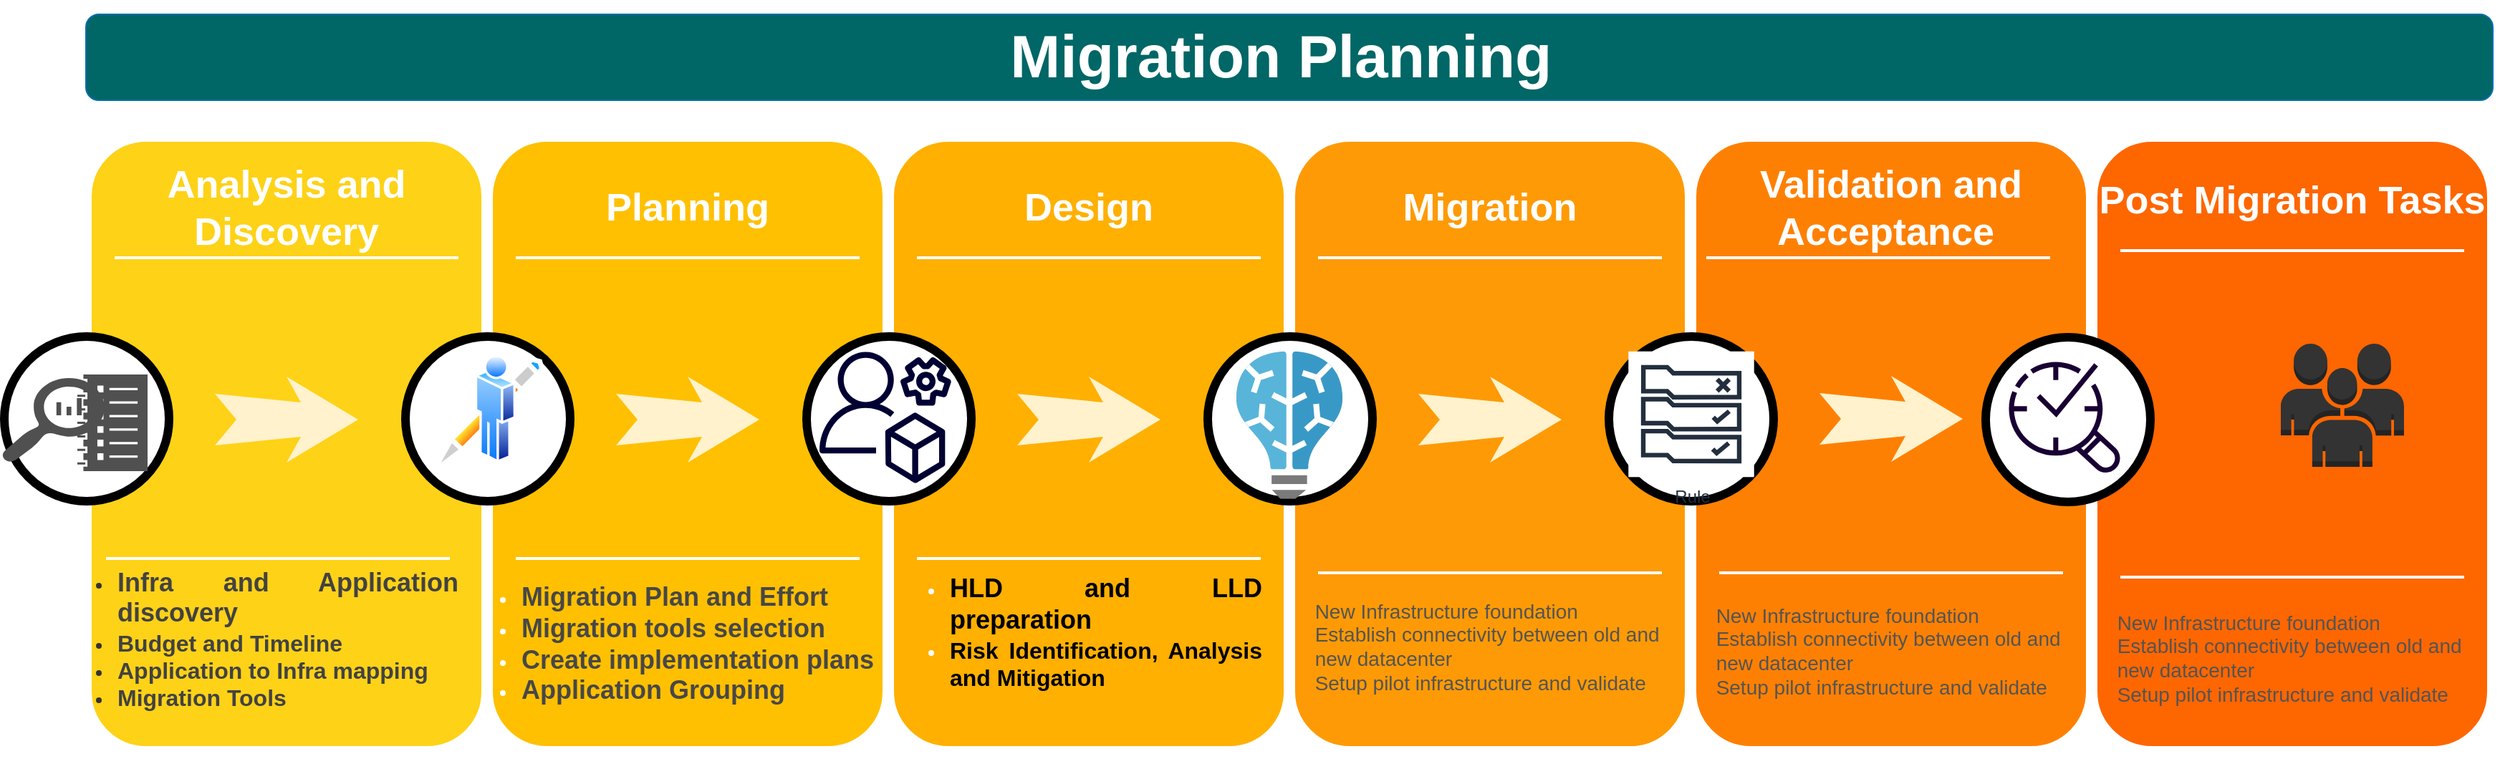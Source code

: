 <mxfile version="15.1.1" type="github" pages="2">
  <diagram name="Page-1" id="12e1b939-464a-85fe-373e-61e167be1490">
    <mxGraphModel dx="3708.5" dy="1090" grid="1" gridSize="10" guides="1" tooltips="1" connect="1" arrows="1" fold="1" page="1" pageScale="1.5" pageWidth="1169" pageHeight="826" background="none" math="0" shadow="0">
      <root>
        <mxCell id="0" />
        <mxCell id="1" parent="0" />
        <mxCell id="Mgbi5jZME9OmvZ7nnehs-18" value="" style="whiteSpace=wrap;html=1;rounded=1;shadow=0;strokeWidth=8;fontSize=20;align=center;fillColor=#FE8003;strokeColor=#FFFFFF;" vertex="1" parent="1">
          <mxGeometry x="1178" y="405" width="280" height="430" as="geometry" />
        </mxCell>
        <mxCell id="Mgbi5jZME9OmvZ7nnehs-17" value="" style="whiteSpace=wrap;html=1;rounded=1;shadow=0;strokeWidth=8;fontSize=20;align=center;fillColor=#FE6600;strokeColor=#FFFFFF;" vertex="1" parent="1">
          <mxGeometry x="1458" y="405" width="280" height="430" as="geometry" />
        </mxCell>
        <mxCell id="60da8b9f42644d3a-2" value="" style="whiteSpace=wrap;html=1;rounded=1;shadow=0;strokeWidth=8;fontSize=20;align=center;fillColor=#FED217;strokeColor=#FFFFFF;" parent="1" vertex="1">
          <mxGeometry x="58" y="405" width="280" height="430" as="geometry" />
        </mxCell>
        <mxCell id="60da8b9f42644d3a-3" value="Analysis and Discovery" style="text;html=1;strokeColor=none;fillColor=none;align=center;verticalAlign=middle;whiteSpace=wrap;rounded=0;shadow=0;fontSize=27;fontColor=#FFFFFF;fontStyle=1" parent="1" vertex="1">
          <mxGeometry x="58" y="425" width="280" height="60" as="geometry" />
        </mxCell>
        <mxCell id="60da8b9f42644d3a-4" value="&lt;div style=&quot;text-align: justify&quot;&gt;&lt;ul&gt;&lt;li&gt;&lt;span&gt;&lt;font style=&quot;font-size: 18px&quot; color=&quot;#424242&quot;&gt;&lt;b&gt;Infra and Application discovery&amp;nbsp;&lt;/b&gt;&lt;/font&gt;&lt;/span&gt;&lt;/li&gt;&lt;li&gt;&lt;span&gt;&lt;font size=&quot;3&quot; color=&quot;#424242&quot;&gt;&lt;b&gt;Budget and Timeline&lt;/b&gt;&lt;/font&gt;&lt;/span&gt;&lt;/li&gt;&lt;li&gt;&lt;span&gt;&lt;font size=&quot;3&quot; color=&quot;#424242&quot;&gt;&lt;b&gt;Application to Infra mapping&amp;nbsp;&amp;nbsp;&lt;/b&gt;&lt;/font&gt;&lt;/span&gt;&lt;/li&gt;&lt;li&gt;&lt;font size=&quot;3&quot; color=&quot;#424242&quot;&gt;&lt;b&gt;Migration Tools&amp;nbsp;&lt;/b&gt;&lt;/font&gt;&lt;/li&gt;&lt;/ul&gt;&lt;/div&gt;&lt;div style=&quot;text-align: justify&quot;&gt;&lt;br&gt;&lt;/div&gt;" style="text;html=1;strokeColor=none;fillColor=none;align=left;verticalAlign=middle;whiteSpace=wrap;rounded=0;shadow=0;fontSize=14;fontColor=#333333;" parent="1" vertex="1">
          <mxGeometry x="38" y="687.5" width="280" height="155" as="geometry" />
        </mxCell>
        <mxCell id="60da8b9f42644d3a-6" value="" style="line;strokeWidth=2;html=1;rounded=0;shadow=0;fontSize=27;align=center;fillColor=none;strokeColor=#FFFFFF;" parent="1" vertex="1">
          <mxGeometry x="78" y="485" width="240" height="10" as="geometry" />
        </mxCell>
        <mxCell id="60da8b9f42644d3a-7" value="" style="line;strokeWidth=2;html=1;rounded=0;shadow=0;fontSize=27;align=center;fillColor=none;strokeColor=#FFFFFF;" parent="1" vertex="1">
          <mxGeometry x="72" y="695" width="240" height="10" as="geometry" />
        </mxCell>
        <mxCell id="60da8b9f42644d3a-8" value="" style="ellipse;whiteSpace=wrap;html=1;rounded=0;shadow=0;strokeWidth=6;fontSize=14;align=center;" parent="1" vertex="1">
          <mxGeometry x="1" y="545" width="115" height="115" as="geometry" />
        </mxCell>
        <mxCell id="60da8b9f42644d3a-9" value="" style="html=1;shadow=0;dashed=0;align=center;verticalAlign=middle;shape=mxgraph.arrows2.stylisedArrow;dy=0.6;dx=40;notch=15;feather=0.4;rounded=0;strokeWidth=1;fontSize=27;strokeColor=none;fillColor=#fff2cc;" parent="1" vertex="1">
          <mxGeometry x="148" y="573" width="100" height="60" as="geometry" />
        </mxCell>
        <mxCell id="60da8b9f42644d3a-17" value="" style="whiteSpace=wrap;html=1;rounded=1;shadow=0;strokeWidth=8;fontSize=20;align=center;fillColor=#FFC001;strokeColor=#FFFFFF;" parent="1" vertex="1">
          <mxGeometry x="338" y="405" width="280" height="430" as="geometry" />
        </mxCell>
        <mxCell id="60da8b9f42644d3a-18" value="Planning" style="text;html=1;strokeColor=none;fillColor=none;align=center;verticalAlign=middle;whiteSpace=wrap;rounded=0;shadow=0;fontSize=27;fontColor=#FFFFFF;fontStyle=1" parent="1" vertex="1">
          <mxGeometry x="338" y="425" width="280" height="60" as="geometry" />
        </mxCell>
        <mxCell id="60da8b9f42644d3a-19" value="&lt;ul&gt;&lt;li&gt;&lt;b style=&quot;font-size: 18px&quot;&gt;&lt;font color=&quot;#474747&quot;&gt;Migration Plan and Effort&amp;nbsp;&lt;/font&gt;&lt;/b&gt;&lt;/li&gt;&lt;li&gt;&lt;b style=&quot;font-size: 18px&quot;&gt;&lt;font color=&quot;#474747&quot;&gt;Migration tools selection&lt;/font&gt;&lt;/b&gt;&lt;/li&gt;&lt;li&gt;&lt;b style=&quot;font-size: 18px&quot;&gt;&lt;font color=&quot;#474747&quot;&gt;Create implementation plans&lt;/font&gt;&lt;/b&gt;&lt;/li&gt;&lt;li&gt;&lt;b style=&quot;font-size: 18px&quot;&gt;&lt;font color=&quot;#474747&quot;&gt;Application Grouping&amp;nbsp;&amp;nbsp;&lt;/font&gt;&lt;/b&gt;&lt;/li&gt;&lt;/ul&gt;" style="text;html=1;strokeColor=none;fillColor=none;align=left;verticalAlign=middle;whiteSpace=wrap;rounded=0;shadow=0;fontSize=14;fontColor=#FFFFFF;" parent="1" vertex="1">
          <mxGeometry x="320" y="715" width="298" height="90" as="geometry" />
        </mxCell>
        <mxCell id="60da8b9f42644d3a-20" value="" style="line;strokeWidth=2;html=1;rounded=0;shadow=0;fontSize=27;align=center;fillColor=none;strokeColor=#FFFFFF;" parent="1" vertex="1">
          <mxGeometry x="358" y="485" width="240" height="10" as="geometry" />
        </mxCell>
        <mxCell id="60da8b9f42644d3a-21" value="" style="line;strokeWidth=2;html=1;rounded=0;shadow=0;fontSize=27;align=center;fillColor=none;strokeColor=#FFFFFF;" parent="1" vertex="1">
          <mxGeometry x="358" y="695" width="240" height="10" as="geometry" />
        </mxCell>
        <mxCell id="60da8b9f42644d3a-22" value="" style="ellipse;whiteSpace=wrap;html=1;rounded=0;shadow=0;strokeWidth=6;fontSize=14;align=center;" parent="1" vertex="1">
          <mxGeometry x="281" y="545" width="115" height="115" as="geometry" />
        </mxCell>
        <mxCell id="60da8b9f42644d3a-23" value="" style="html=1;shadow=0;dashed=0;align=center;verticalAlign=middle;shape=mxgraph.arrows2.stylisedArrow;dy=0.6;dx=40;notch=15;feather=0.4;rounded=0;strokeWidth=1;fontSize=27;strokeColor=none;fillColor=#fff2cc;" parent="1" vertex="1">
          <mxGeometry x="428" y="573" width="100" height="60" as="geometry" />
        </mxCell>
        <mxCell id="60da8b9f42644d3a-24" value="" style="whiteSpace=wrap;html=1;rounded=1;shadow=0;strokeWidth=8;fontSize=20;align=center;fillColor=#FFB001;strokeColor=#FFFFFF;" parent="1" vertex="1">
          <mxGeometry x="618" y="405" width="280" height="430" as="geometry" />
        </mxCell>
        <mxCell id="60da8b9f42644d3a-25" value="Design" style="text;html=1;strokeColor=none;fillColor=none;align=center;verticalAlign=middle;whiteSpace=wrap;rounded=0;shadow=0;fontSize=27;fontColor=#FFFFFF;fontStyle=1" parent="1" vertex="1">
          <mxGeometry x="618" y="425" width="280" height="60" as="geometry" />
        </mxCell>
        <mxCell id="60da8b9f42644d3a-26" value="&lt;div style=&quot;text-align: justify&quot;&gt;&lt;ul&gt;&lt;li&gt;&lt;font style=&quot;font-size: 18px&quot; color=&quot;#000000&quot;&gt;&lt;b&gt;&lt;font&gt;HLD and LLD &lt;/font&gt;preparation&lt;font&gt;&amp;nbsp;&lt;/font&gt;&lt;/b&gt;&lt;/font&gt;&lt;/li&gt;&lt;li&gt;&lt;font size=&quot;3&quot; color=&quot;#000000&quot;&gt;&lt;b&gt;Risk Identification, Analysis and Mitigation&amp;nbsp;&lt;/b&gt;&lt;/font&gt;&lt;/li&gt;&lt;/ul&gt;&lt;/div&gt;&lt;div&gt;&lt;font color=&quot;#575757&quot;&gt;&lt;br&gt;&lt;/font&gt;&lt;/div&gt;" style="text;html=1;strokeColor=none;fillColor=none;align=center;verticalAlign=middle;whiteSpace=wrap;rounded=0;shadow=0;fontSize=14;fontColor=#FFFFFF;" parent="1" vertex="1">
          <mxGeometry x="620" y="715" width="260" height="90" as="geometry" />
        </mxCell>
        <mxCell id="60da8b9f42644d3a-27" value="" style="line;strokeWidth=2;html=1;rounded=0;shadow=0;fontSize=27;align=center;fillColor=none;strokeColor=#FFFFFF;" parent="1" vertex="1">
          <mxGeometry x="638" y="485" width="240" height="10" as="geometry" />
        </mxCell>
        <mxCell id="60da8b9f42644d3a-28" value="" style="line;strokeWidth=2;html=1;rounded=0;shadow=0;fontSize=27;align=center;fillColor=none;strokeColor=#FFFFFF;" parent="1" vertex="1">
          <mxGeometry x="638" y="697.5" width="240" height="5" as="geometry" />
        </mxCell>
        <mxCell id="60da8b9f42644d3a-29" value="" style="ellipse;whiteSpace=wrap;html=1;rounded=0;shadow=0;strokeWidth=6;fontSize=14;align=center;" parent="1" vertex="1">
          <mxGeometry x="561" y="545" width="115" height="115" as="geometry" />
        </mxCell>
        <mxCell id="60da8b9f42644d3a-30" value="" style="html=1;shadow=0;dashed=0;align=center;verticalAlign=middle;shape=mxgraph.arrows2.stylisedArrow;dy=0.6;dx=40;notch=15;feather=0.4;rounded=0;strokeWidth=1;fontSize=27;strokeColor=none;fillColor=#fff2cc;" parent="1" vertex="1">
          <mxGeometry x="708" y="573" width="100" height="60" as="geometry" />
        </mxCell>
        <mxCell id="60da8b9f42644d3a-31" value="" style="whiteSpace=wrap;html=1;rounded=1;shadow=0;strokeWidth=8;fontSize=20;align=center;fillColor=#FE9A05;strokeColor=#FFFFFF;" parent="1" vertex="1">
          <mxGeometry x="898" y="405" width="280" height="430" as="geometry" />
        </mxCell>
        <mxCell id="60da8b9f42644d3a-32" value="Migration" style="text;html=1;strokeColor=none;fillColor=none;align=center;verticalAlign=middle;whiteSpace=wrap;rounded=0;shadow=0;fontSize=27;fontColor=#FFFFFF;fontStyle=1" parent="1" vertex="1">
          <mxGeometry x="898" y="425" width="280" height="60" as="geometry" />
        </mxCell>
        <mxCell id="60da8b9f42644d3a-33" value="&lt;div style=&quot;text-align: left&quot;&gt;&lt;span style=&quot;color: rgb(84 , 84 , 84)&quot;&gt;New Infrastructure foundation&lt;/span&gt;&lt;/div&gt;&lt;font color=&quot;#545454&quot;&gt;&lt;div style=&quot;text-align: left&quot;&gt;&lt;span&gt;Establish connectivity between old and&amp;nbsp;&lt;/span&gt;&lt;/div&gt;&lt;div style=&quot;text-align: left&quot;&gt;&lt;span&gt;new datacenter&amp;nbsp;&lt;/span&gt;&lt;/div&gt;&lt;div style=&quot;text-align: left&quot;&gt;&lt;span&gt;Setup pilot infrastructure and validate&amp;nbsp;&lt;/span&gt;&lt;/div&gt;&lt;div style=&quot;text-align: left&quot;&gt;&lt;span&gt;&amp;nbsp;&lt;/span&gt;&lt;/div&gt;&lt;/font&gt;" style="text;html=1;strokeColor=none;fillColor=none;align=center;verticalAlign=middle;whiteSpace=wrap;rounded=0;shadow=0;fontSize=14;fontColor=#FFFFFF;" parent="1" vertex="1">
          <mxGeometry x="898" y="725" width="280" height="90" as="geometry" />
        </mxCell>
        <mxCell id="60da8b9f42644d3a-34" value="" style="line;strokeWidth=2;html=1;rounded=0;shadow=0;fontSize=27;align=center;fillColor=none;strokeColor=#FFFFFF;" parent="1" vertex="1">
          <mxGeometry x="918" y="485" width="240" height="10" as="geometry" />
        </mxCell>
        <mxCell id="60da8b9f42644d3a-35" value="" style="line;strokeWidth=2;html=1;rounded=0;shadow=0;fontSize=27;align=center;fillColor=none;strokeColor=#FFFFFF;" parent="1" vertex="1">
          <mxGeometry x="918" y="705" width="240" height="10" as="geometry" />
        </mxCell>
        <mxCell id="60da8b9f42644d3a-36" value="" style="ellipse;whiteSpace=wrap;html=1;rounded=0;shadow=0;strokeWidth=6;fontSize=14;align=center;" parent="1" vertex="1">
          <mxGeometry x="841" y="545" width="115" height="115" as="geometry" />
        </mxCell>
        <mxCell id="60da8b9f42644d3a-37" value="" style="html=1;shadow=0;dashed=0;align=center;verticalAlign=middle;shape=mxgraph.arrows2.stylisedArrow;dy=0.6;dx=40;notch=15;feather=0.4;rounded=0;strokeWidth=1;fontSize=27;strokeColor=none;fillColor=#fff2cc;" parent="1" vertex="1">
          <mxGeometry x="988" y="573" width="100" height="60" as="geometry" />
        </mxCell>
        <mxCell id="60da8b9f42644d3a-38" value="" style="ellipse;whiteSpace=wrap;html=1;rounded=0;shadow=0;strokeWidth=6;fontSize=14;align=center;" parent="1" vertex="1">
          <mxGeometry x="1121" y="545" width="115" height="115" as="geometry" />
        </mxCell>
        <mxCell id="Mgbi5jZME9OmvZ7nnehs-1" value="&lt;h2&gt;&lt;font size=&quot;1&quot; color=&quot;#ffffff&quot;&gt;&lt;b style=&quot;font-size: 42px&quot;&gt;Migration Planning&amp;nbsp;&lt;/b&gt;&lt;/font&gt;&lt;/h2&gt;" style="rounded=1;whiteSpace=wrap;html=1;strokeColor=#006EAF;fillColor=#006666;fontColor=#ffffff;" vertex="1" parent="1">
          <mxGeometry x="58" y="320" width="1680" height="60" as="geometry" />
        </mxCell>
        <mxCell id="Mgbi5jZME9OmvZ7nnehs-10" value="Post Migration Tasks" style="text;html=1;strokeColor=none;fillColor=none;align=center;verticalAlign=middle;whiteSpace=wrap;rounded=0;shadow=0;fontSize=27;fontColor=#FFFFFF;fontStyle=1" vertex="1" parent="1">
          <mxGeometry x="1458" y="420" width="280" height="60" as="geometry" />
        </mxCell>
        <mxCell id="Mgbi5jZME9OmvZ7nnehs-11" value="&lt;div style=&quot;text-align: left&quot;&gt;&lt;span style=&quot;color: rgb(84 , 84 , 84)&quot;&gt;New Infrastructure foundation&lt;/span&gt;&lt;/div&gt;&lt;font color=&quot;#545454&quot;&gt;&lt;div style=&quot;text-align: left&quot;&gt;&lt;span&gt;Establish connectivity between old and&amp;nbsp;&lt;/span&gt;&lt;/div&gt;&lt;div style=&quot;text-align: left&quot;&gt;&lt;span&gt;new datacenter&amp;nbsp;&lt;/span&gt;&lt;/div&gt;&lt;div style=&quot;text-align: left&quot;&gt;&lt;span&gt;Setup pilot infrastructure and validate&amp;nbsp;&lt;/span&gt;&lt;/div&gt;&lt;div style=&quot;text-align: left&quot;&gt;&lt;span&gt;&amp;nbsp;&lt;/span&gt;&lt;/div&gt;&lt;/font&gt;" style="text;html=1;strokeColor=none;fillColor=none;align=center;verticalAlign=middle;whiteSpace=wrap;rounded=0;shadow=0;fontSize=14;fontColor=#FFFFFF;" vertex="1" parent="1">
          <mxGeometry x="1458" y="732.5" width="280" height="90" as="geometry" />
        </mxCell>
        <mxCell id="Mgbi5jZME9OmvZ7nnehs-12" value="" style="line;strokeWidth=2;html=1;rounded=0;shadow=0;fontSize=27;align=center;fillColor=none;strokeColor=#FFFFFF;" vertex="1" parent="1">
          <mxGeometry x="1478" y="480" width="240" height="10" as="geometry" />
        </mxCell>
        <mxCell id="Mgbi5jZME9OmvZ7nnehs-13" value="" style="line;strokeWidth=2;html=1;rounded=0;shadow=0;fontSize=27;align=center;fillColor=none;strokeColor=#FFFFFF;" vertex="1" parent="1">
          <mxGeometry x="1478" y="708" width="240" height="10" as="geometry" />
        </mxCell>
        <mxCell id="Mgbi5jZME9OmvZ7nnehs-14" value="" style="ellipse;whiteSpace=wrap;html=1;rounded=0;shadow=0;strokeWidth=6;fontSize=14;align=center;" vertex="1" parent="1">
          <mxGeometry x="1384" y="545.5" width="115" height="115" as="geometry" />
        </mxCell>
        <mxCell id="Mgbi5jZME9OmvZ7nnehs-20" value="" style="html=1;shadow=0;dashed=0;align=center;verticalAlign=middle;shape=mxgraph.arrows2.stylisedArrow;dy=0.6;dx=40;notch=15;feather=0.4;rounded=0;strokeWidth=1;fontSize=27;strokeColor=none;fillColor=#fff2cc;" vertex="1" parent="1">
          <mxGeometry x="1268" y="572.5" width="100" height="60" as="geometry" />
        </mxCell>
        <mxCell id="Mgbi5jZME9OmvZ7nnehs-23" value="" style="line;strokeWidth=2;html=1;rounded=0;shadow=0;fontSize=27;align=center;fillColor=none;strokeColor=#FFFFFF;" vertex="1" parent="1">
          <mxGeometry x="1189" y="485" width="240" height="10" as="geometry" />
        </mxCell>
        <mxCell id="Mgbi5jZME9OmvZ7nnehs-26" value="&lt;div style=&quot;text-align: left&quot;&gt;&lt;span style=&quot;color: rgb(84 , 84 , 84)&quot;&gt;New Infrastructure foundation&lt;/span&gt;&lt;/div&gt;&lt;font color=&quot;#545454&quot;&gt;&lt;div style=&quot;text-align: left&quot;&gt;&lt;span&gt;Establish connectivity between old and&amp;nbsp;&lt;/span&gt;&lt;/div&gt;&lt;div style=&quot;text-align: left&quot;&gt;&lt;span&gt;new datacenter&amp;nbsp;&lt;/span&gt;&lt;/div&gt;&lt;div style=&quot;text-align: left&quot;&gt;&lt;span&gt;Setup pilot infrastructure and validate&amp;nbsp;&lt;/span&gt;&lt;/div&gt;&lt;div style=&quot;text-align: left&quot;&gt;&lt;span&gt;&amp;nbsp;&lt;/span&gt;&lt;/div&gt;&lt;/font&gt;" style="text;html=1;strokeColor=none;fillColor=none;align=center;verticalAlign=middle;whiteSpace=wrap;rounded=0;shadow=0;fontSize=14;fontColor=#FFFFFF;" vertex="1" parent="1">
          <mxGeometry x="1178" y="728" width="280" height="90" as="geometry" />
        </mxCell>
        <mxCell id="Mgbi5jZME9OmvZ7nnehs-27" value="" style="line;strokeWidth=2;html=1;rounded=0;shadow=0;fontSize=27;align=center;fillColor=none;strokeColor=#FFFFFF;" vertex="1" parent="1">
          <mxGeometry x="1198" y="705" width="240" height="10" as="geometry" />
        </mxCell>
        <mxCell id="Mgbi5jZME9OmvZ7nnehs-30" value="Validation and Acceptance&amp;nbsp;" style="text;html=1;strokeColor=none;fillColor=none;align=center;verticalAlign=middle;whiteSpace=wrap;rounded=0;shadow=0;fontSize=27;fontColor=#FFFFFF;fontStyle=1" vertex="1" parent="1">
          <mxGeometry x="1178" y="425" width="280" height="60" as="geometry" />
        </mxCell>
        <mxCell id="Mgbi5jZME9OmvZ7nnehs-32" value="" style="aspect=fixed;perimeter=ellipsePerimeter;html=1;align=center;shadow=0;dashed=0;spacingTop=3;image;image=img/lib/active_directory/writer.svg;fontColor=#333333;fillColor=#006666;" vertex="1" parent="1">
          <mxGeometry x="298.5" y="557.55" width="80" height="83.33" as="geometry" />
        </mxCell>
        <mxCell id="Mgbi5jZME9OmvZ7nnehs-38" value="Rule" style="sketch=0;outlineConnect=0;fontColor=#232F3E;gradientColor=none;strokeColor=#232F3E;fillColor=#ffffff;dashed=0;verticalLabelPosition=bottom;verticalAlign=top;align=center;html=1;fontSize=12;fontStyle=0;aspect=fixed;shape=mxgraph.aws4.resourceIcon;resIcon=mxgraph.aws4.rule_2;" vertex="1" parent="1">
          <mxGeometry x="1134.64" y="555.36" width="87.72" height="87.72" as="geometry" />
        </mxCell>
        <mxCell id="Mgbi5jZME9OmvZ7nnehs-44" value="" style="sketch=0;outlineConnect=0;fontColor=#232F3E;gradientColor=none;strokeColor=none;dashed=0;verticalLabelPosition=bottom;verticalAlign=top;align=center;html=1;fontSize=12;fontStyle=0;aspect=fixed;pointerEvents=1;shape=mxgraph.aws4.systems_manager_opscenter;fillColor=#190033;" vertex="1" parent="1">
          <mxGeometry x="1400" y="561" width="79" height="79" as="geometry" />
        </mxCell>
        <mxCell id="Mgbi5jZME9OmvZ7nnehs-48" value="" style="sketch=0;aspect=fixed;html=1;points=[];align=center;image;fontSize=12;image=img/lib/mscae/Batch_AI.svg;fillColor=#006666;fontColor=#333333;" vertex="1" parent="1">
          <mxGeometry x="860.92" y="555.36" width="74.16" height="103" as="geometry" />
        </mxCell>
        <mxCell id="Mgbi5jZME9OmvZ7nnehs-49" value="" style="sketch=0;pointerEvents=1;shadow=0;dashed=0;html=1;strokeColor=none;labelPosition=center;verticalLabelPosition=bottom;verticalAlign=top;align=center;fillColor=#505050;shape=mxgraph.mscae.oms.log_search;fontColor=#333333;" vertex="1" parent="1">
          <mxGeometry x="-1" y="574" width="72" height="59" as="geometry" />
        </mxCell>
        <mxCell id="Mgbi5jZME9OmvZ7nnehs-51" value="" style="sketch=0;pointerEvents=1;shadow=0;dashed=0;html=1;strokeColor=none;labelPosition=center;verticalLabelPosition=bottom;verticalAlign=top;align=center;fillColor=#505050;shape=mxgraph.mscae.oms.log_management;fontColor=#333333;" vertex="1" parent="1">
          <mxGeometry x="52" y="571.5" width="49" height="67.5" as="geometry" />
        </mxCell>
        <mxCell id="Mgbi5jZME9OmvZ7nnehs-52" value="" style="sketch=0;outlineConnect=0;fontColor=#232F3E;gradientColor=none;strokeColor=none;dashed=0;verticalLabelPosition=bottom;verticalAlign=top;align=center;html=1;fontSize=12;fontStyle=0;aspect=fixed;pointerEvents=1;shape=mxgraph.aws4.organizations_management_account;fillColor=#000033;" vertex="1" parent="1">
          <mxGeometry x="570" y="552.96" width="92.07" height="97.04" as="geometry" />
        </mxCell>
        <mxCell id="Mgbi5jZME9OmvZ7nnehs-53" value="" style="outlineConnect=0;dashed=0;verticalLabelPosition=bottom;verticalAlign=top;align=center;html=1;shape=mxgraph.aws3.users;gradientColor=none;fontColor=#333333;fillColor=#333333;" vertex="1" parent="1">
          <mxGeometry x="1590" y="550" width="86" height="86" as="geometry" />
        </mxCell>
      </root>
    </mxGraphModel>
  </diagram>
  <diagram id="AjVxWTOqyIHjBycvIR92" name="Page-2">
    <mxGraphModel dx="3061" dy="1246" grid="1" gridSize="10" guides="1" tooltips="1" connect="1" arrows="1" fold="1" page="1" pageScale="1" pageWidth="827" pageHeight="1169" math="0" shadow="0">
      <root>
        <mxCell id="GBv7Qy-Bken8bCMUCpsC-0" />
        <mxCell id="GBv7Qy-Bken8bCMUCpsC-1" parent="GBv7Qy-Bken8bCMUCpsC-0" />
        <mxCell id="GBv7Qy-Bken8bCMUCpsC-2" value="" style="whiteSpace=wrap;html=1;rounded=1;shadow=0;strokeWidth=8;fontSize=20;align=center;fillColor=#FE8003;strokeColor=#FFFFFF;" vertex="1" parent="GBv7Qy-Bken8bCMUCpsC-1">
          <mxGeometry x="1178" y="405" width="280" height="430" as="geometry" />
        </mxCell>
        <mxCell id="GBv7Qy-Bken8bCMUCpsC-3" value="" style="whiteSpace=wrap;html=1;rounded=1;shadow=0;strokeWidth=8;fontSize=20;align=center;fillColor=#FE6600;strokeColor=#FFFFFF;" vertex="1" parent="GBv7Qy-Bken8bCMUCpsC-1">
          <mxGeometry x="1458" y="405" width="280" height="430" as="geometry" />
        </mxCell>
        <mxCell id="GBv7Qy-Bken8bCMUCpsC-4" value="" style="whiteSpace=wrap;html=1;rounded=1;shadow=0;strokeWidth=8;fontSize=20;align=center;fillColor=#FED217;strokeColor=#FFFFFF;" vertex="1" parent="GBv7Qy-Bken8bCMUCpsC-1">
          <mxGeometry x="58" y="405" width="280" height="430" as="geometry" />
        </mxCell>
        <mxCell id="GBv7Qy-Bken8bCMUCpsC-5" value="Analysis and Discovery" style="text;html=1;strokeColor=none;fillColor=none;align=center;verticalAlign=middle;whiteSpace=wrap;rounded=0;shadow=0;fontSize=27;fontColor=#FFFFFF;fontStyle=1" vertex="1" parent="GBv7Qy-Bken8bCMUCpsC-1">
          <mxGeometry x="58" y="425" width="280" height="60" as="geometry" />
        </mxCell>
        <mxCell id="GBv7Qy-Bken8bCMUCpsC-6" value="&lt;div style=&quot;text-align: justify&quot;&gt;&lt;ul&gt;&lt;li&gt;&lt;span&gt;&lt;font style=&quot;font-size: 18px&quot; color=&quot;#424242&quot;&gt;&lt;b&gt;Infra and Application discovery&amp;nbsp;&lt;/b&gt;&lt;/font&gt;&lt;/span&gt;&lt;/li&gt;&lt;li&gt;&lt;span&gt;&lt;font size=&quot;3&quot; color=&quot;#424242&quot;&gt;&lt;b&gt;Budget and Timeline&lt;/b&gt;&lt;/font&gt;&lt;/span&gt;&lt;/li&gt;&lt;li&gt;&lt;span&gt;&lt;font size=&quot;3&quot; color=&quot;#424242&quot;&gt;&lt;b&gt;Application to Infra mapping&amp;nbsp;&amp;nbsp;&lt;/b&gt;&lt;/font&gt;&lt;/span&gt;&lt;/li&gt;&lt;li&gt;&lt;font size=&quot;3&quot; color=&quot;#424242&quot;&gt;&lt;b&gt;Migration Tools&amp;nbsp;&lt;/b&gt;&lt;/font&gt;&lt;/li&gt;&lt;/ul&gt;&lt;/div&gt;&lt;div style=&quot;text-align: justify&quot;&gt;&lt;br&gt;&lt;/div&gt;" style="text;html=1;strokeColor=none;fillColor=none;align=left;verticalAlign=middle;whiteSpace=wrap;rounded=0;shadow=0;fontSize=14;fontColor=#333333;" vertex="1" parent="GBv7Qy-Bken8bCMUCpsC-1">
          <mxGeometry x="38" y="687.5" width="280" height="155" as="geometry" />
        </mxCell>
        <mxCell id="GBv7Qy-Bken8bCMUCpsC-7" value="" style="line;strokeWidth=2;html=1;rounded=0;shadow=0;fontSize=27;align=center;fillColor=none;strokeColor=#FFFFFF;" vertex="1" parent="GBv7Qy-Bken8bCMUCpsC-1">
          <mxGeometry x="78" y="485" width="240" height="10" as="geometry" />
        </mxCell>
        <mxCell id="GBv7Qy-Bken8bCMUCpsC-8" value="" style="line;strokeWidth=2;html=1;rounded=0;shadow=0;fontSize=27;align=center;fillColor=none;strokeColor=#FFFFFF;" vertex="1" parent="GBv7Qy-Bken8bCMUCpsC-1">
          <mxGeometry x="72" y="695" width="240" height="10" as="geometry" />
        </mxCell>
        <mxCell id="GBv7Qy-Bken8bCMUCpsC-9" value="" style="ellipse;whiteSpace=wrap;html=1;rounded=0;shadow=0;strokeWidth=6;fontSize=14;align=center;" vertex="1" parent="GBv7Qy-Bken8bCMUCpsC-1">
          <mxGeometry x="1" y="545" width="115" height="115" as="geometry" />
        </mxCell>
        <mxCell id="GBv7Qy-Bken8bCMUCpsC-10" value="" style="html=1;shadow=0;dashed=0;align=center;verticalAlign=middle;shape=mxgraph.arrows2.stylisedArrow;dy=0.6;dx=40;notch=15;feather=0.4;rounded=0;strokeWidth=1;fontSize=27;strokeColor=none;fillColor=#fff2cc;" vertex="1" parent="GBv7Qy-Bken8bCMUCpsC-1">
          <mxGeometry x="148" y="573" width="100" height="60" as="geometry" />
        </mxCell>
        <mxCell id="GBv7Qy-Bken8bCMUCpsC-11" value="" style="whiteSpace=wrap;html=1;rounded=1;shadow=0;strokeWidth=8;fontSize=20;align=center;fillColor=#FFC001;strokeColor=#FFFFFF;" vertex="1" parent="GBv7Qy-Bken8bCMUCpsC-1">
          <mxGeometry x="338" y="405" width="280" height="430" as="geometry" />
        </mxCell>
        <mxCell id="GBv7Qy-Bken8bCMUCpsC-12" value="Planning" style="text;html=1;strokeColor=none;fillColor=none;align=center;verticalAlign=middle;whiteSpace=wrap;rounded=0;shadow=0;fontSize=27;fontColor=#FFFFFF;fontStyle=1" vertex="1" parent="GBv7Qy-Bken8bCMUCpsC-1">
          <mxGeometry x="338" y="425" width="280" height="60" as="geometry" />
        </mxCell>
        <mxCell id="GBv7Qy-Bken8bCMUCpsC-13" value="&lt;ul&gt;&lt;li&gt;&lt;b style=&quot;font-size: 18px&quot;&gt;&lt;font color=&quot;#474747&quot;&gt;Migration Plan and Effort&amp;nbsp;&lt;/font&gt;&lt;/b&gt;&lt;/li&gt;&lt;li&gt;&lt;b style=&quot;font-size: 18px&quot;&gt;&lt;font color=&quot;#474747&quot;&gt;Migration tools selection&lt;/font&gt;&lt;/b&gt;&lt;/li&gt;&lt;li&gt;&lt;b style=&quot;font-size: 18px&quot;&gt;&lt;font color=&quot;#474747&quot;&gt;Create implementation plans&lt;/font&gt;&lt;/b&gt;&lt;/li&gt;&lt;li&gt;&lt;b style=&quot;font-size: 18px&quot;&gt;&lt;font color=&quot;#474747&quot;&gt;Application Grouping&amp;nbsp;&amp;nbsp;&lt;/font&gt;&lt;/b&gt;&lt;/li&gt;&lt;/ul&gt;" style="text;html=1;strokeColor=none;fillColor=none;align=left;verticalAlign=middle;whiteSpace=wrap;rounded=0;shadow=0;fontSize=14;fontColor=#FFFFFF;" vertex="1" parent="GBv7Qy-Bken8bCMUCpsC-1">
          <mxGeometry x="320" y="715" width="298" height="90" as="geometry" />
        </mxCell>
        <mxCell id="GBv7Qy-Bken8bCMUCpsC-14" value="" style="line;strokeWidth=2;html=1;rounded=0;shadow=0;fontSize=27;align=center;fillColor=none;strokeColor=#FFFFFF;" vertex="1" parent="GBv7Qy-Bken8bCMUCpsC-1">
          <mxGeometry x="358" y="485" width="240" height="10" as="geometry" />
        </mxCell>
        <mxCell id="GBv7Qy-Bken8bCMUCpsC-15" value="" style="line;strokeWidth=2;html=1;rounded=0;shadow=0;fontSize=27;align=center;fillColor=none;strokeColor=#FFFFFF;" vertex="1" parent="GBv7Qy-Bken8bCMUCpsC-1">
          <mxGeometry x="358" y="695" width="240" height="10" as="geometry" />
        </mxCell>
        <mxCell id="GBv7Qy-Bken8bCMUCpsC-16" value="" style="ellipse;whiteSpace=wrap;html=1;rounded=0;shadow=0;strokeWidth=6;fontSize=14;align=center;" vertex="1" parent="GBv7Qy-Bken8bCMUCpsC-1">
          <mxGeometry x="281" y="545" width="115" height="115" as="geometry" />
        </mxCell>
        <mxCell id="GBv7Qy-Bken8bCMUCpsC-17" value="" style="html=1;shadow=0;dashed=0;align=center;verticalAlign=middle;shape=mxgraph.arrows2.stylisedArrow;dy=0.6;dx=40;notch=15;feather=0.4;rounded=0;strokeWidth=1;fontSize=27;strokeColor=none;fillColor=#fff2cc;" vertex="1" parent="GBv7Qy-Bken8bCMUCpsC-1">
          <mxGeometry x="428" y="573" width="100" height="60" as="geometry" />
        </mxCell>
        <mxCell id="GBv7Qy-Bken8bCMUCpsC-18" value="" style="whiteSpace=wrap;html=1;rounded=1;shadow=0;strokeWidth=8;fontSize=20;align=center;fillColor=#FFB001;strokeColor=#FFFFFF;" vertex="1" parent="GBv7Qy-Bken8bCMUCpsC-1">
          <mxGeometry x="618" y="405" width="280" height="430" as="geometry" />
        </mxCell>
        <mxCell id="GBv7Qy-Bken8bCMUCpsC-19" value="Design" style="text;html=1;strokeColor=none;fillColor=none;align=center;verticalAlign=middle;whiteSpace=wrap;rounded=0;shadow=0;fontSize=27;fontColor=#FFFFFF;fontStyle=1" vertex="1" parent="GBv7Qy-Bken8bCMUCpsC-1">
          <mxGeometry x="618" y="425" width="280" height="60" as="geometry" />
        </mxCell>
        <mxCell id="GBv7Qy-Bken8bCMUCpsC-20" value="&lt;div style=&quot;text-align: justify&quot;&gt;&lt;ul&gt;&lt;li&gt;&lt;font style=&quot;font-size: 18px&quot; color=&quot;#000000&quot;&gt;&lt;b&gt;&lt;font&gt;HLD and LLD &lt;/font&gt;preparation&lt;font&gt;&amp;nbsp;&lt;/font&gt;&lt;/b&gt;&lt;/font&gt;&lt;/li&gt;&lt;li&gt;&lt;font size=&quot;3&quot; color=&quot;#000000&quot;&gt;&lt;b&gt;Risk Identification, Analysis and Mitigation&amp;nbsp;&lt;/b&gt;&lt;/font&gt;&lt;/li&gt;&lt;/ul&gt;&lt;/div&gt;&lt;div&gt;&lt;font color=&quot;#575757&quot;&gt;&lt;br&gt;&lt;/font&gt;&lt;/div&gt;" style="text;html=1;strokeColor=none;fillColor=none;align=center;verticalAlign=middle;whiteSpace=wrap;rounded=0;shadow=0;fontSize=14;fontColor=#FFFFFF;" vertex="1" parent="GBv7Qy-Bken8bCMUCpsC-1">
          <mxGeometry x="620" y="715" width="260" height="90" as="geometry" />
        </mxCell>
        <mxCell id="GBv7Qy-Bken8bCMUCpsC-21" value="" style="line;strokeWidth=2;html=1;rounded=0;shadow=0;fontSize=27;align=center;fillColor=none;strokeColor=#FFFFFF;" vertex="1" parent="GBv7Qy-Bken8bCMUCpsC-1">
          <mxGeometry x="638" y="485" width="240" height="10" as="geometry" />
        </mxCell>
        <mxCell id="GBv7Qy-Bken8bCMUCpsC-22" value="" style="line;strokeWidth=2;html=1;rounded=0;shadow=0;fontSize=27;align=center;fillColor=none;strokeColor=#FFFFFF;" vertex="1" parent="GBv7Qy-Bken8bCMUCpsC-1">
          <mxGeometry x="638" y="697.5" width="240" height="5" as="geometry" />
        </mxCell>
        <mxCell id="GBv7Qy-Bken8bCMUCpsC-23" value="" style="ellipse;whiteSpace=wrap;html=1;rounded=0;shadow=0;strokeWidth=6;fontSize=14;align=center;" vertex="1" parent="GBv7Qy-Bken8bCMUCpsC-1">
          <mxGeometry x="561" y="545" width="115" height="115" as="geometry" />
        </mxCell>
        <mxCell id="GBv7Qy-Bken8bCMUCpsC-24" value="" style="html=1;shadow=0;dashed=0;align=center;verticalAlign=middle;shape=mxgraph.arrows2.stylisedArrow;dy=0.6;dx=40;notch=15;feather=0.4;rounded=0;strokeWidth=1;fontSize=27;strokeColor=none;fillColor=#fff2cc;" vertex="1" parent="GBv7Qy-Bken8bCMUCpsC-1">
          <mxGeometry x="708" y="573" width="100" height="60" as="geometry" />
        </mxCell>
        <mxCell id="GBv7Qy-Bken8bCMUCpsC-25" value="" style="whiteSpace=wrap;html=1;rounded=1;shadow=0;strokeWidth=8;fontSize=20;align=center;fillColor=#FE9A05;strokeColor=#FFFFFF;" vertex="1" parent="GBv7Qy-Bken8bCMUCpsC-1">
          <mxGeometry x="898" y="405" width="280" height="430" as="geometry" />
        </mxCell>
        <mxCell id="GBv7Qy-Bken8bCMUCpsC-26" value="Migration" style="text;html=1;strokeColor=none;fillColor=none;align=center;verticalAlign=middle;whiteSpace=wrap;rounded=0;shadow=0;fontSize=27;fontColor=#FFFFFF;fontStyle=1" vertex="1" parent="GBv7Qy-Bken8bCMUCpsC-1">
          <mxGeometry x="898" y="425" width="280" height="60" as="geometry" />
        </mxCell>
        <mxCell id="GBv7Qy-Bken8bCMUCpsC-27" value="&lt;div style=&quot;text-align: left&quot;&gt;&lt;span style=&quot;color: rgb(84 , 84 , 84)&quot;&gt;New Infrastructure foundation&lt;/span&gt;&lt;/div&gt;&lt;font color=&quot;#545454&quot;&gt;&lt;div style=&quot;text-align: left&quot;&gt;&lt;span&gt;Establish connectivity between old and&amp;nbsp;&lt;/span&gt;&lt;/div&gt;&lt;div style=&quot;text-align: left&quot;&gt;&lt;span&gt;new datacenter&amp;nbsp;&lt;/span&gt;&lt;/div&gt;&lt;div style=&quot;text-align: left&quot;&gt;&lt;span&gt;Setup pilot infrastructure and validate&amp;nbsp;&lt;/span&gt;&lt;/div&gt;&lt;div style=&quot;text-align: left&quot;&gt;&lt;span&gt;&amp;nbsp;&lt;/span&gt;&lt;/div&gt;&lt;/font&gt;" style="text;html=1;strokeColor=none;fillColor=none;align=center;verticalAlign=middle;whiteSpace=wrap;rounded=0;shadow=0;fontSize=14;fontColor=#FFFFFF;" vertex="1" parent="GBv7Qy-Bken8bCMUCpsC-1">
          <mxGeometry x="898" y="725" width="280" height="90" as="geometry" />
        </mxCell>
        <mxCell id="GBv7Qy-Bken8bCMUCpsC-28" value="" style="line;strokeWidth=2;html=1;rounded=0;shadow=0;fontSize=27;align=center;fillColor=none;strokeColor=#FFFFFF;" vertex="1" parent="GBv7Qy-Bken8bCMUCpsC-1">
          <mxGeometry x="918" y="485" width="240" height="10" as="geometry" />
        </mxCell>
        <mxCell id="GBv7Qy-Bken8bCMUCpsC-29" value="" style="line;strokeWidth=2;html=1;rounded=0;shadow=0;fontSize=27;align=center;fillColor=none;strokeColor=#FFFFFF;" vertex="1" parent="GBv7Qy-Bken8bCMUCpsC-1">
          <mxGeometry x="918" y="705" width="240" height="10" as="geometry" />
        </mxCell>
        <mxCell id="GBv7Qy-Bken8bCMUCpsC-30" value="" style="ellipse;whiteSpace=wrap;html=1;rounded=0;shadow=0;strokeWidth=6;fontSize=14;align=center;" vertex="1" parent="GBv7Qy-Bken8bCMUCpsC-1">
          <mxGeometry x="841" y="545" width="115" height="115" as="geometry" />
        </mxCell>
        <mxCell id="GBv7Qy-Bken8bCMUCpsC-31" value="" style="html=1;shadow=0;dashed=0;align=center;verticalAlign=middle;shape=mxgraph.arrows2.stylisedArrow;dy=0.6;dx=40;notch=15;feather=0.4;rounded=0;strokeWidth=1;fontSize=27;strokeColor=none;fillColor=#fff2cc;" vertex="1" parent="GBv7Qy-Bken8bCMUCpsC-1">
          <mxGeometry x="988" y="573" width="100" height="60" as="geometry" />
        </mxCell>
        <mxCell id="GBv7Qy-Bken8bCMUCpsC-32" value="" style="ellipse;whiteSpace=wrap;html=1;rounded=0;shadow=0;strokeWidth=6;fontSize=14;align=center;" vertex="1" parent="GBv7Qy-Bken8bCMUCpsC-1">
          <mxGeometry x="1121" y="545" width="115" height="115" as="geometry" />
        </mxCell>
        <mxCell id="GBv7Qy-Bken8bCMUCpsC-33" value="&lt;h2&gt;&lt;font size=&quot;1&quot; color=&quot;#ffffff&quot;&gt;&lt;b style=&quot;font-size: 42px&quot;&gt;Migration Planning&amp;nbsp;&lt;/b&gt;&lt;/font&gt;&lt;/h2&gt;" style="rounded=1;whiteSpace=wrap;html=1;strokeColor=#006EAF;fillColor=#006666;fontColor=#ffffff;" vertex="1" parent="GBv7Qy-Bken8bCMUCpsC-1">
          <mxGeometry x="58" y="320" width="1680" height="60" as="geometry" />
        </mxCell>
        <mxCell id="GBv7Qy-Bken8bCMUCpsC-34" value="Post Migration Tasks" style="text;html=1;strokeColor=none;fillColor=none;align=center;verticalAlign=middle;whiteSpace=wrap;rounded=0;shadow=0;fontSize=27;fontColor=#FFFFFF;fontStyle=1" vertex="1" parent="GBv7Qy-Bken8bCMUCpsC-1">
          <mxGeometry x="1458" y="420" width="280" height="60" as="geometry" />
        </mxCell>
        <mxCell id="GBv7Qy-Bken8bCMUCpsC-35" value="&lt;div style=&quot;text-align: left&quot;&gt;&lt;span style=&quot;color: rgb(84 , 84 , 84)&quot;&gt;New Infrastructure foundation&lt;/span&gt;&lt;/div&gt;&lt;font color=&quot;#545454&quot;&gt;&lt;div style=&quot;text-align: left&quot;&gt;&lt;span&gt;Establish connectivity between old and&amp;nbsp;&lt;/span&gt;&lt;/div&gt;&lt;div style=&quot;text-align: left&quot;&gt;&lt;span&gt;new datacenter&amp;nbsp;&lt;/span&gt;&lt;/div&gt;&lt;div style=&quot;text-align: left&quot;&gt;&lt;span&gt;Setup pilot infrastructure and validate&amp;nbsp;&lt;/span&gt;&lt;/div&gt;&lt;div style=&quot;text-align: left&quot;&gt;&lt;span&gt;&amp;nbsp;&lt;/span&gt;&lt;/div&gt;&lt;/font&gt;" style="text;html=1;strokeColor=none;fillColor=none;align=center;verticalAlign=middle;whiteSpace=wrap;rounded=0;shadow=0;fontSize=14;fontColor=#FFFFFF;" vertex="1" parent="GBv7Qy-Bken8bCMUCpsC-1">
          <mxGeometry x="1458" y="732.5" width="280" height="90" as="geometry" />
        </mxCell>
        <mxCell id="GBv7Qy-Bken8bCMUCpsC-36" value="" style="line;strokeWidth=2;html=1;rounded=0;shadow=0;fontSize=27;align=center;fillColor=none;strokeColor=#FFFFFF;" vertex="1" parent="GBv7Qy-Bken8bCMUCpsC-1">
          <mxGeometry x="1478" y="480" width="240" height="10" as="geometry" />
        </mxCell>
        <mxCell id="GBv7Qy-Bken8bCMUCpsC-37" value="" style="line;strokeWidth=2;html=1;rounded=0;shadow=0;fontSize=27;align=center;fillColor=none;strokeColor=#FFFFFF;" vertex="1" parent="GBv7Qy-Bken8bCMUCpsC-1">
          <mxGeometry x="1478" y="708" width="240" height="10" as="geometry" />
        </mxCell>
        <mxCell id="GBv7Qy-Bken8bCMUCpsC-38" value="" style="ellipse;whiteSpace=wrap;html=1;rounded=0;shadow=0;strokeWidth=6;fontSize=14;align=center;" vertex="1" parent="GBv7Qy-Bken8bCMUCpsC-1">
          <mxGeometry x="1384" y="545.5" width="115" height="115" as="geometry" />
        </mxCell>
        <mxCell id="GBv7Qy-Bken8bCMUCpsC-39" value="" style="html=1;shadow=0;dashed=0;align=center;verticalAlign=middle;shape=mxgraph.arrows2.stylisedArrow;dy=0.6;dx=40;notch=15;feather=0.4;rounded=0;strokeWidth=1;fontSize=27;strokeColor=none;fillColor=#fff2cc;" vertex="1" parent="GBv7Qy-Bken8bCMUCpsC-1">
          <mxGeometry x="1268" y="572.5" width="100" height="60" as="geometry" />
        </mxCell>
        <mxCell id="GBv7Qy-Bken8bCMUCpsC-40" value="" style="line;strokeWidth=2;html=1;rounded=0;shadow=0;fontSize=27;align=center;fillColor=none;strokeColor=#FFFFFF;" vertex="1" parent="GBv7Qy-Bken8bCMUCpsC-1">
          <mxGeometry x="1189" y="485" width="240" height="10" as="geometry" />
        </mxCell>
        <mxCell id="GBv7Qy-Bken8bCMUCpsC-41" value="&lt;div style=&quot;text-align: left&quot;&gt;&lt;span style=&quot;color: rgb(84 , 84 , 84)&quot;&gt;New Infrastructure foundation&lt;/span&gt;&lt;/div&gt;&lt;font color=&quot;#545454&quot;&gt;&lt;div style=&quot;text-align: left&quot;&gt;&lt;span&gt;Establish connectivity between old and&amp;nbsp;&lt;/span&gt;&lt;/div&gt;&lt;div style=&quot;text-align: left&quot;&gt;&lt;span&gt;new datacenter&amp;nbsp;&lt;/span&gt;&lt;/div&gt;&lt;div style=&quot;text-align: left&quot;&gt;&lt;span&gt;Setup pilot infrastructure and validate&amp;nbsp;&lt;/span&gt;&lt;/div&gt;&lt;div style=&quot;text-align: left&quot;&gt;&lt;span&gt;&amp;nbsp;&lt;/span&gt;&lt;/div&gt;&lt;/font&gt;" style="text;html=1;strokeColor=none;fillColor=none;align=center;verticalAlign=middle;whiteSpace=wrap;rounded=0;shadow=0;fontSize=14;fontColor=#FFFFFF;" vertex="1" parent="GBv7Qy-Bken8bCMUCpsC-1">
          <mxGeometry x="1178" y="728" width="280" height="90" as="geometry" />
        </mxCell>
        <mxCell id="GBv7Qy-Bken8bCMUCpsC-42" value="" style="line;strokeWidth=2;html=1;rounded=0;shadow=0;fontSize=27;align=center;fillColor=none;strokeColor=#FFFFFF;" vertex="1" parent="GBv7Qy-Bken8bCMUCpsC-1">
          <mxGeometry x="1198" y="705" width="240" height="10" as="geometry" />
        </mxCell>
        <mxCell id="GBv7Qy-Bken8bCMUCpsC-43" value="Validation and Acceptance&amp;nbsp;" style="text;html=1;strokeColor=none;fillColor=none;align=center;verticalAlign=middle;whiteSpace=wrap;rounded=0;shadow=0;fontSize=27;fontColor=#FFFFFF;fontStyle=1" vertex="1" parent="GBv7Qy-Bken8bCMUCpsC-1">
          <mxGeometry x="1178" y="425" width="280" height="60" as="geometry" />
        </mxCell>
        <mxCell id="GBv7Qy-Bken8bCMUCpsC-44" value="" style="aspect=fixed;perimeter=ellipsePerimeter;html=1;align=center;shadow=0;dashed=0;spacingTop=3;image;image=img/lib/active_directory/writer.svg;fontColor=#333333;fillColor=#006666;" vertex="1" parent="GBv7Qy-Bken8bCMUCpsC-1">
          <mxGeometry x="298.5" y="557.55" width="80" height="83.33" as="geometry" />
        </mxCell>
        <mxCell id="GBv7Qy-Bken8bCMUCpsC-45" value="" style="outlineConnect=0;dashed=0;verticalLabelPosition=bottom;verticalAlign=top;align=center;html=1;shape=mxgraph.aws3.worker;fillColor=#D9A741;gradientColor=none;fontColor=#333333;" vertex="1" parent="GBv7Qy-Bken8bCMUCpsC-1">
          <mxGeometry x="400" y="110" width="60" height="63" as="geometry" />
        </mxCell>
        <mxCell id="GBv7Qy-Bken8bCMUCpsC-46" value="Reserved Instance Reporting" style="sketch=0;outlineConnect=0;fontColor=#232F3E;gradientColor=none;strokeColor=#ffffff;fillColor=#232F3E;dashed=0;verticalLabelPosition=middle;verticalAlign=bottom;align=center;html=1;whiteSpace=wrap;fontSize=10;fontStyle=1;spacing=3;shape=mxgraph.aws4.productIcon;prIcon=mxgraph.aws4.reserved_instance_reporting;" vertex="1" parent="GBv7Qy-Bken8bCMUCpsC-1">
          <mxGeometry x="290" y="1010" width="80" height="120" as="geometry" />
        </mxCell>
        <mxCell id="GBv7Qy-Bken8bCMUCpsC-47" value="Rule" style="sketch=0;outlineConnect=0;fontColor=#232F3E;gradientColor=none;strokeColor=#232F3E;fillColor=#ffffff;dashed=0;verticalLabelPosition=bottom;verticalAlign=top;align=center;html=1;fontSize=12;fontStyle=0;aspect=fixed;shape=mxgraph.aws4.resourceIcon;resIcon=mxgraph.aws4.rule_2;" vertex="1" parent="GBv7Qy-Bken8bCMUCpsC-1">
          <mxGeometry x="1134.64" y="555.36" width="87.72" height="87.72" as="geometry" />
        </mxCell>
        <mxCell id="GBv7Qy-Bken8bCMUCpsC-48" value="" style="sketch=0;outlineConnect=0;fontColor=#232F3E;gradientColor=none;fillColor=#FF9900;strokeColor=none;dashed=0;verticalLabelPosition=bottom;verticalAlign=top;align=center;html=1;fontSize=12;fontStyle=0;aspect=fixed;pointerEvents=1;shape=mxgraph.aws4.ecs_task;" vertex="1" parent="GBv7Qy-Bken8bCMUCpsC-1">
          <mxGeometry x="1595" y="1000" width="37" height="48" as="geometry" />
        </mxCell>
        <mxCell id="GBv7Qy-Bken8bCMUCpsC-49" value="" style="sketch=0;outlineConnect=0;fontColor=#232F3E;gradientColor=none;fillColor=#6CAE3E;strokeColor=none;dashed=0;verticalLabelPosition=bottom;verticalAlign=top;align=center;html=1;fontSize=12;fontStyle=0;aspect=fixed;pointerEvents=1;shape=mxgraph.aws4.iot_device_jobs_resource;" vertex="1" parent="GBv7Qy-Bken8bCMUCpsC-1">
          <mxGeometry x="708" y="970" width="64" height="78" as="geometry" />
        </mxCell>
        <mxCell id="GBv7Qy-Bken8bCMUCpsC-50" value="" style="sketch=0;outlineConnect=0;fontColor=#232F3E;gradientColor=none;fillColor=#FF4F8B;strokeColor=none;dashed=0;verticalLabelPosition=bottom;verticalAlign=top;align=center;html=1;fontSize=12;fontStyle=0;aspect=fixed;pointerEvents=1;shape=mxgraph.aws4.documents;" vertex="1" parent="GBv7Qy-Bken8bCMUCpsC-1">
          <mxGeometry x="876.5" y="1070" width="64" height="78" as="geometry" />
        </mxCell>
        <mxCell id="GBv7Qy-Bken8bCMUCpsC-51" value="" style="sketch=0;outlineConnect=0;fontColor=#232F3E;gradientColor=none;fillColor=#FF4F8B;strokeColor=none;dashed=0;verticalLabelPosition=bottom;verticalAlign=top;align=center;html=1;fontSize=12;fontStyle=0;aspect=fixed;pointerEvents=1;shape=mxgraph.aws4.checklist;" vertex="1" parent="GBv7Qy-Bken8bCMUCpsC-1">
          <mxGeometry x="572" y="1070" width="66" height="78" as="geometry" />
        </mxCell>
        <mxCell id="GBv7Qy-Bken8bCMUCpsC-52" value="" style="sketch=0;outlineConnect=0;fontColor=#232F3E;gradientColor=none;strokeColor=none;dashed=0;verticalLabelPosition=bottom;verticalAlign=top;align=center;html=1;fontSize=12;fontStyle=0;aspect=fixed;pointerEvents=1;shape=mxgraph.aws4.systems_manager_opscenter;fillColor=#190033;" vertex="1" parent="GBv7Qy-Bken8bCMUCpsC-1">
          <mxGeometry x="1400" y="561" width="79" height="79" as="geometry" />
        </mxCell>
        <mxCell id="GBv7Qy-Bken8bCMUCpsC-53" value="" style="aspect=fixed;html=1;points=[];align=center;image;fontSize=12;image=img/lib/azure2/ai_machine_learning/Cognitive_Services.svg;fontColor=#333333;fillColor=#006666;" vertex="1" parent="GBv7Qy-Bken8bCMUCpsC-1">
          <mxGeometry x="1200" y="980" width="68" height="48" as="geometry" />
        </mxCell>
        <mxCell id="GBv7Qy-Bken8bCMUCpsC-54" value="" style="sketch=0;pointerEvents=1;shadow=0;dashed=0;html=1;strokeColor=none;fillColor=#505050;labelPosition=center;verticalLabelPosition=bottom;verticalAlign=top;outlineConnect=0;align=center;shape=mxgraph.office.communications.discovery_search_mailbox;fontColor=#333333;" vertex="1" parent="GBv7Qy-Bken8bCMUCpsC-1">
          <mxGeometry x="-1" y="990" width="119" height="69.22" as="geometry" />
        </mxCell>
        <mxCell id="GBv7Qy-Bken8bCMUCpsC-55" value="" style="sketch=0;aspect=fixed;html=1;points=[];align=center;image;fontSize=12;image=img/lib/mscae/Batch_AI.svg;fillColor=#006666;fontColor=#333333;" vertex="1" parent="GBv7Qy-Bken8bCMUCpsC-1">
          <mxGeometry x="860.92" y="555.36" width="74.16" height="103" as="geometry" />
        </mxCell>
        <mxCell id="GBv7Qy-Bken8bCMUCpsC-56" value="" style="sketch=0;pointerEvents=1;shadow=0;dashed=0;html=1;strokeColor=none;labelPosition=center;verticalLabelPosition=bottom;verticalAlign=top;align=center;fillColor=#505050;shape=mxgraph.mscae.oms.log_search;fontColor=#333333;" vertex="1" parent="GBv7Qy-Bken8bCMUCpsC-1">
          <mxGeometry x="-1" y="574" width="72" height="59" as="geometry" />
        </mxCell>
        <mxCell id="GBv7Qy-Bken8bCMUCpsC-57" value="" style="sketch=0;pointerEvents=1;shadow=0;dashed=0;html=1;strokeColor=none;labelPosition=center;verticalLabelPosition=bottom;verticalAlign=top;align=center;fillColor=#505050;shape=mxgraph.mscae.oms.log_management;fontColor=#333333;" vertex="1" parent="GBv7Qy-Bken8bCMUCpsC-1">
          <mxGeometry x="52" y="571.5" width="49" height="67.5" as="geometry" />
        </mxCell>
        <mxCell id="GBv7Qy-Bken8bCMUCpsC-58" value="" style="sketch=0;outlineConnect=0;fontColor=#232F3E;gradientColor=none;strokeColor=none;dashed=0;verticalLabelPosition=bottom;verticalAlign=top;align=center;html=1;fontSize=12;fontStyle=0;aspect=fixed;pointerEvents=1;shape=mxgraph.aws4.organizations_management_account;fillColor=#000033;" vertex="1" parent="GBv7Qy-Bken8bCMUCpsC-1">
          <mxGeometry x="570" y="552.96" width="92.07" height="97.04" as="geometry" />
        </mxCell>
        <mxCell id="GBv7Qy-Bken8bCMUCpsC-59" value="" style="outlineConnect=0;dashed=0;verticalLabelPosition=bottom;verticalAlign=top;align=center;html=1;shape=mxgraph.aws3.users;gradientColor=none;fontColor=#333333;fillColor=#333333;" vertex="1" parent="GBv7Qy-Bken8bCMUCpsC-1">
          <mxGeometry x="1590" y="550" width="86" height="86" as="geometry" />
        </mxCell>
      </root>
    </mxGraphModel>
  </diagram>
</mxfile>
